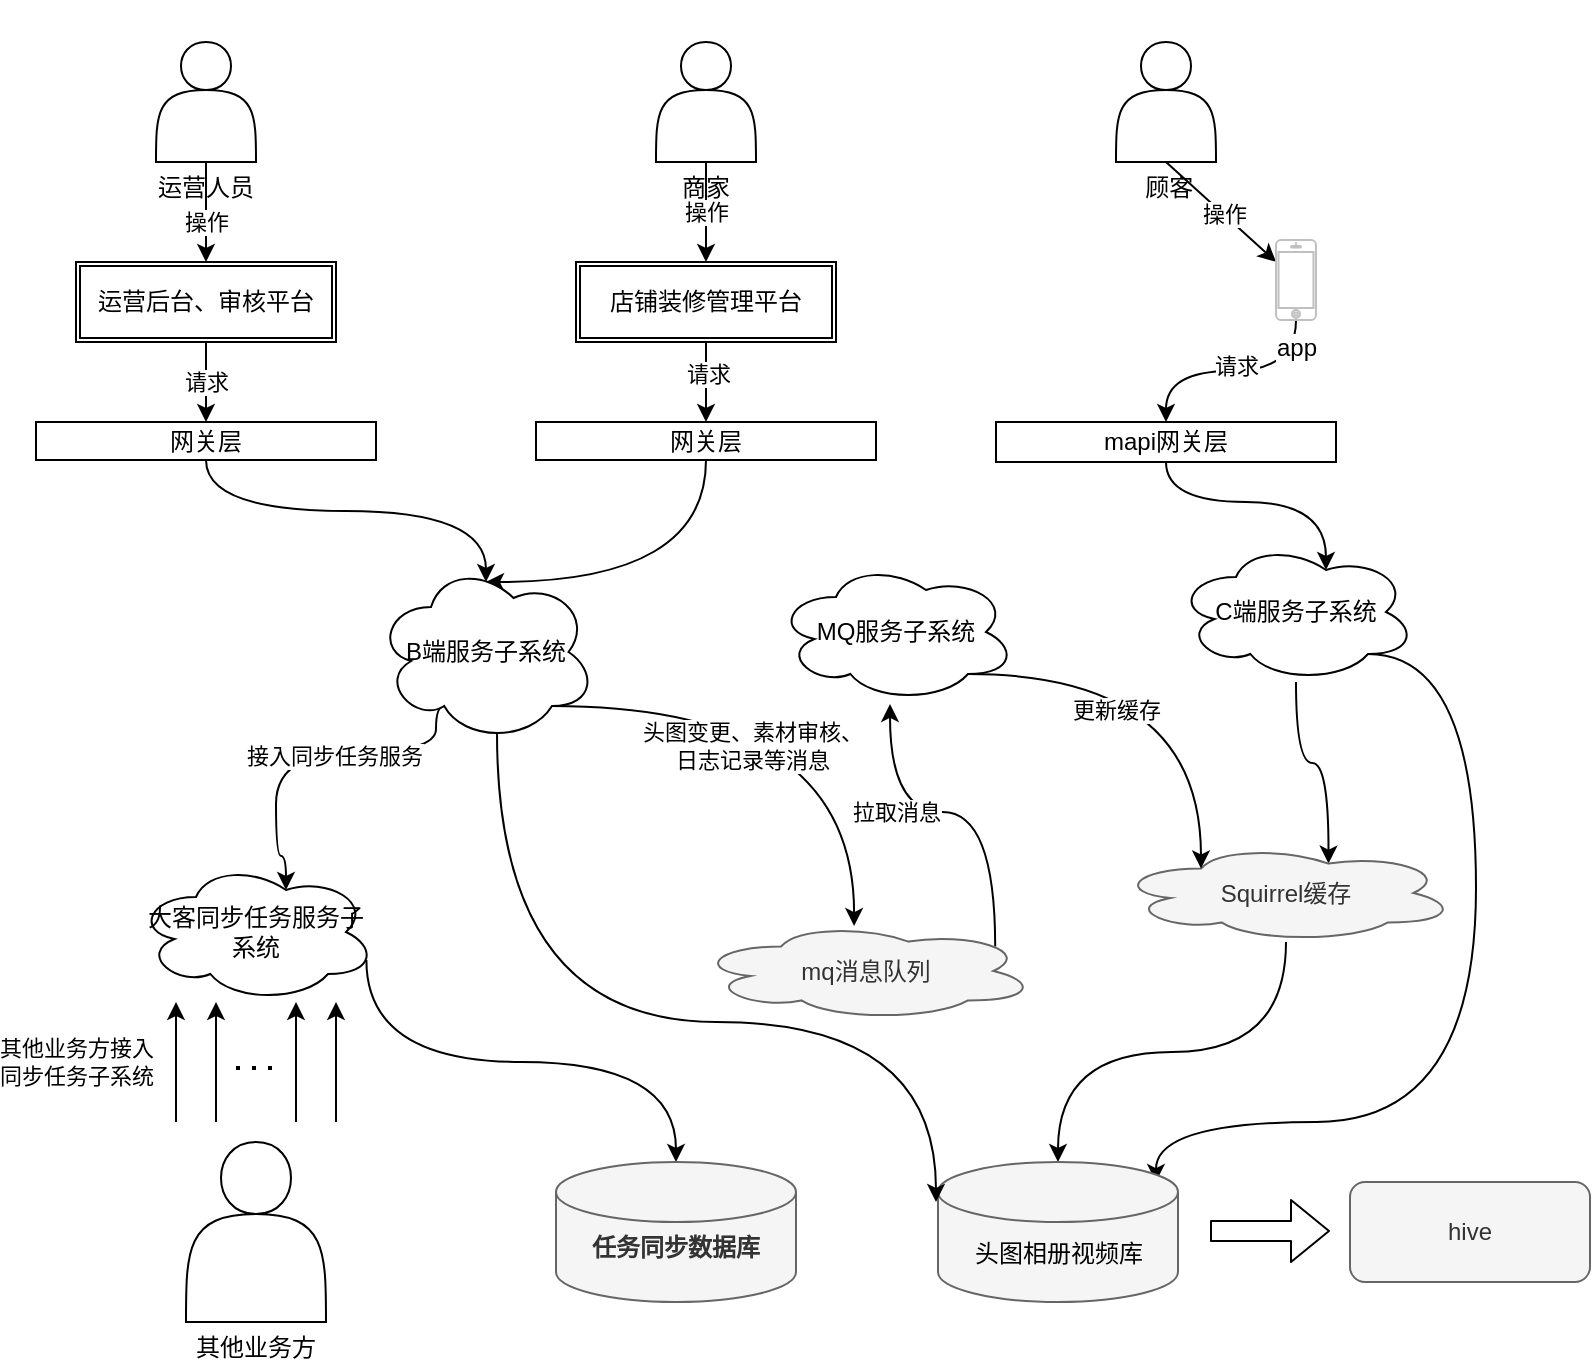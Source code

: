 <mxfile version="16.0.0" type="github">
  <diagram id="TTBKG6c9QzZhmfFjw63u" name="Page-1">
    <mxGraphModel dx="1230" dy="733" grid="1" gridSize="10" guides="1" tooltips="1" connect="1" arrows="1" fold="1" page="1" pageScale="1" pageWidth="827" pageHeight="1169" math="0" shadow="0">
      <root>
        <mxCell id="0" />
        <mxCell id="1" parent="0" />
        <mxCell id="XrlZ7V6Y86cmEpkcaqpt-39" value="" style="edgeStyle=orthogonalEdgeStyle;curved=1;rounded=0;orthogonalLoop=1;jettySize=auto;html=1;" edge="1" parent="1" source="XrlZ7V6Y86cmEpkcaqpt-1" target="XrlZ7V6Y86cmEpkcaqpt-38">
          <mxGeometry relative="1" as="geometry" />
        </mxCell>
        <mxCell id="XrlZ7V6Y86cmEpkcaqpt-40" value="操作" style="edgeLabel;html=1;align=center;verticalAlign=middle;resizable=0;points=[];" vertex="1" connectable="0" parent="XrlZ7V6Y86cmEpkcaqpt-39">
          <mxGeometry x="0.36" y="2" relative="1" as="geometry">
            <mxPoint x="-2" y="-4" as="offset" />
          </mxGeometry>
        </mxCell>
        <mxCell id="XrlZ7V6Y86cmEpkcaqpt-1" value="&lt;br&gt;&lt;br&gt;&lt;br&gt;&lt;br&gt;&lt;br&gt;&lt;br&gt;运营人员" style="shape=actor;whiteSpace=wrap;html=1;" vertex="1" parent="1">
          <mxGeometry x="110" y="220" width="50" height="60" as="geometry" />
        </mxCell>
        <mxCell id="XrlZ7V6Y86cmEpkcaqpt-43" style="edgeStyle=orthogonalEdgeStyle;curved=1;rounded=0;orthogonalLoop=1;jettySize=auto;html=1;exitX=0.5;exitY=0;exitDx=0;exitDy=0;entryX=0.5;entryY=0.111;entryDx=0;entryDy=0;entryPerimeter=0;" edge="1" parent="1" source="XrlZ7V6Y86cmEpkcaqpt-2" target="XrlZ7V6Y86cmEpkcaqpt-33">
          <mxGeometry relative="1" as="geometry" />
        </mxCell>
        <mxCell id="XrlZ7V6Y86cmEpkcaqpt-2" value="网关层" style="rounded=0;whiteSpace=wrap;html=1;direction=west;" vertex="1" parent="1">
          <mxGeometry x="50" y="410" width="170" height="19" as="geometry" />
        </mxCell>
        <mxCell id="XrlZ7V6Y86cmEpkcaqpt-45" value="操作" style="edgeStyle=orthogonalEdgeStyle;curved=1;rounded=0;orthogonalLoop=1;jettySize=auto;html=1;" edge="1" parent="1" source="XrlZ7V6Y86cmEpkcaqpt-3" target="XrlZ7V6Y86cmEpkcaqpt-44">
          <mxGeometry relative="1" as="geometry" />
        </mxCell>
        <mxCell id="XrlZ7V6Y86cmEpkcaqpt-3" value="&lt;br&gt;&lt;br&gt;&lt;br&gt;&lt;br&gt;&lt;br&gt;&lt;br&gt;商家" style="shape=actor;whiteSpace=wrap;html=1;" vertex="1" parent="1">
          <mxGeometry x="360" y="220" width="50" height="60" as="geometry" />
        </mxCell>
        <mxCell id="XrlZ7V6Y86cmEpkcaqpt-12" style="rounded=0;orthogonalLoop=1;jettySize=auto;html=1;exitX=0.5;exitY=1;exitDx=0;exitDy=0;" edge="1" parent="1" source="XrlZ7V6Y86cmEpkcaqpt-4" target="XrlZ7V6Y86cmEpkcaqpt-11">
          <mxGeometry relative="1" as="geometry" />
        </mxCell>
        <mxCell id="XrlZ7V6Y86cmEpkcaqpt-14" value="操作" style="edgeLabel;html=1;align=center;verticalAlign=middle;resizable=0;points=[];" vertex="1" connectable="0" parent="XrlZ7V6Y86cmEpkcaqpt-12">
          <mxGeometry x="0.051" relative="1" as="geometry">
            <mxPoint as="offset" />
          </mxGeometry>
        </mxCell>
        <mxCell id="XrlZ7V6Y86cmEpkcaqpt-4" value="&lt;br&gt;&amp;nbsp; &amp;nbsp; &amp;nbsp; &amp;nbsp; &amp;nbsp; &amp;nbsp; &amp;nbsp; &amp;nbsp; &amp;nbsp; &amp;nbsp; &amp;nbsp; &amp;nbsp; &amp;nbsp; &amp;nbsp; &amp;nbsp; &amp;nbsp; &amp;nbsp; &amp;nbsp; &amp;nbsp; &amp;nbsp; &amp;nbsp; &amp;nbsp; &amp;nbsp; &amp;nbsp; &amp;nbsp; &amp;nbsp; &amp;nbsp; &amp;nbsp; &amp;nbsp; &amp;nbsp; &amp;nbsp; &amp;nbsp; &amp;nbsp; &amp;nbsp; &amp;nbsp; &amp;nbsp;顾客" style="shape=actor;whiteSpace=wrap;html=1;" vertex="1" parent="1">
          <mxGeometry x="590" y="220" width="50" height="60" as="geometry" />
        </mxCell>
        <mxCell id="XrlZ7V6Y86cmEpkcaqpt-42" style="edgeStyle=orthogonalEdgeStyle;curved=1;rounded=0;orthogonalLoop=1;jettySize=auto;html=1;entryX=0.5;entryY=0.111;entryDx=0;entryDy=0;entryPerimeter=0;" edge="1" parent="1" source="XrlZ7V6Y86cmEpkcaqpt-7" target="XrlZ7V6Y86cmEpkcaqpt-33">
          <mxGeometry relative="1" as="geometry">
            <Array as="points">
              <mxPoint x="385" y="490" />
            </Array>
          </mxGeometry>
        </mxCell>
        <mxCell id="XrlZ7V6Y86cmEpkcaqpt-7" value="网关层" style="rounded=0;whiteSpace=wrap;html=1;direction=west;" vertex="1" parent="1">
          <mxGeometry x="300" y="410" width="170" height="19" as="geometry" />
        </mxCell>
        <mxCell id="XrlZ7V6Y86cmEpkcaqpt-18" style="edgeStyle=orthogonalEdgeStyle;rounded=0;orthogonalLoop=1;jettySize=auto;html=1;entryX=0.625;entryY=0.2;entryDx=0;entryDy=0;entryPerimeter=0;curved=1;" edge="1" parent="1" source="XrlZ7V6Y86cmEpkcaqpt-8" target="XrlZ7V6Y86cmEpkcaqpt-17">
          <mxGeometry relative="1" as="geometry">
            <mxPoint x="615" y="470" as="targetPoint" />
          </mxGeometry>
        </mxCell>
        <mxCell id="XrlZ7V6Y86cmEpkcaqpt-8" value="mapi网关层" style="rounded=0;whiteSpace=wrap;html=1;direction=west;" vertex="1" parent="1">
          <mxGeometry x="530" y="410" width="170" height="20" as="geometry" />
        </mxCell>
        <mxCell id="XrlZ7V6Y86cmEpkcaqpt-13" style="edgeStyle=orthogonalEdgeStyle;curved=1;rounded=0;orthogonalLoop=1;jettySize=auto;html=1;entryX=0.5;entryY=1;entryDx=0;entryDy=0;" edge="1" parent="1" source="XrlZ7V6Y86cmEpkcaqpt-11" target="XrlZ7V6Y86cmEpkcaqpt-8">
          <mxGeometry relative="1" as="geometry" />
        </mxCell>
        <mxCell id="XrlZ7V6Y86cmEpkcaqpt-15" value="请求" style="edgeLabel;html=1;align=center;verticalAlign=middle;resizable=0;points=[];" vertex="1" connectable="0" parent="XrlZ7V6Y86cmEpkcaqpt-13">
          <mxGeometry x="-0.037" y="-3" relative="1" as="geometry">
            <mxPoint as="offset" />
          </mxGeometry>
        </mxCell>
        <mxCell id="XrlZ7V6Y86cmEpkcaqpt-11" value="app" style="html=1;verticalLabelPosition=bottom;labelBackgroundColor=#ffffff;verticalAlign=top;shadow=0;dashed=0;strokeWidth=1;shape=mxgraph.ios7.misc.iphone;strokeColor=#c0c0c0;" vertex="1" parent="1">
          <mxGeometry x="670" y="319" width="20" height="40" as="geometry" />
        </mxCell>
        <mxCell id="XrlZ7V6Y86cmEpkcaqpt-28" style="edgeStyle=orthogonalEdgeStyle;curved=1;rounded=0;orthogonalLoop=1;jettySize=auto;html=1;entryX=0.625;entryY=0.2;entryDx=0;entryDy=0;entryPerimeter=0;" edge="1" parent="1" source="XrlZ7V6Y86cmEpkcaqpt-17" target="XrlZ7V6Y86cmEpkcaqpt-24">
          <mxGeometry relative="1" as="geometry" />
        </mxCell>
        <mxCell id="XrlZ7V6Y86cmEpkcaqpt-73" style="edgeStyle=orthogonalEdgeStyle;curved=1;rounded=0;orthogonalLoop=1;jettySize=auto;html=1;exitX=0.8;exitY=0.8;exitDx=0;exitDy=0;exitPerimeter=0;entryX=0.908;entryY=0.143;entryDx=0;entryDy=0;entryPerimeter=0;" edge="1" parent="1" source="XrlZ7V6Y86cmEpkcaqpt-17" target="XrlZ7V6Y86cmEpkcaqpt-21">
          <mxGeometry relative="1" as="geometry">
            <mxPoint x="618" y="780" as="targetPoint" />
            <Array as="points">
              <mxPoint x="770" y="526" />
              <mxPoint x="770" y="760" />
              <mxPoint x="610" y="760" />
            </Array>
          </mxGeometry>
        </mxCell>
        <mxCell id="XrlZ7V6Y86cmEpkcaqpt-17" value="C端服务子系统" style="ellipse;shape=cloud;whiteSpace=wrap;html=1;" vertex="1" parent="1">
          <mxGeometry x="620" y="470" width="120" height="70" as="geometry" />
        </mxCell>
        <mxCell id="XrlZ7V6Y86cmEpkcaqpt-29" style="edgeStyle=orthogonalEdgeStyle;curved=1;rounded=0;orthogonalLoop=1;jettySize=auto;html=1;" edge="1" parent="1" source="XrlZ7V6Y86cmEpkcaqpt-24" target="XrlZ7V6Y86cmEpkcaqpt-21">
          <mxGeometry relative="1" as="geometry" />
        </mxCell>
        <mxCell id="XrlZ7V6Y86cmEpkcaqpt-24" value="Squirrel缓存" style="ellipse;shape=cloud;whiteSpace=wrap;html=1;strokeColor=#666666;fillColor=#f5f5f5;fontColor=#333333;" vertex="1" parent="1">
          <mxGeometry x="590" y="621" width="170" height="49" as="geometry" />
        </mxCell>
        <mxCell id="XrlZ7V6Y86cmEpkcaqpt-31" value="" style="group" vertex="1" connectable="0" parent="1">
          <mxGeometry x="501" y="780" width="326" height="70" as="geometry" />
        </mxCell>
        <mxCell id="XrlZ7V6Y86cmEpkcaqpt-21" value="" style="shape=cylinder2;whiteSpace=wrap;html=1;boundedLbl=1;backgroundOutline=1;size=15;strokeColor=#666666;fillColor=#f5f5f5;fontColor=#333333;" vertex="1" parent="XrlZ7V6Y86cmEpkcaqpt-31">
          <mxGeometry width="120" height="70" as="geometry" />
        </mxCell>
        <mxCell id="XrlZ7V6Y86cmEpkcaqpt-23" value="hive" style="rounded=1;whiteSpace=wrap;html=1;strokeColor=#666666;fillColor=#f5f5f5;fontColor=#333333;" vertex="1" parent="XrlZ7V6Y86cmEpkcaqpt-31">
          <mxGeometry x="206" y="10" width="120" height="50" as="geometry" />
        </mxCell>
        <mxCell id="XrlZ7V6Y86cmEpkcaqpt-25" value="" style="shape=flexArrow;endArrow=classic;html=1;" edge="1" parent="XrlZ7V6Y86cmEpkcaqpt-31">
          <mxGeometry width="50" height="50" relative="1" as="geometry">
            <mxPoint x="136" y="34.5" as="sourcePoint" />
            <mxPoint x="196" y="34.5" as="targetPoint" />
          </mxGeometry>
        </mxCell>
        <mxCell id="XrlZ7V6Y86cmEpkcaqpt-22" value="头图相册视频库" style="text;html=1;align=center;verticalAlign=middle;resizable=0;points=[];autosize=1;" vertex="1" parent="XrlZ7V6Y86cmEpkcaqpt-31">
          <mxGeometry x="10" y="36" width="100" height="20" as="geometry" />
        </mxCell>
        <mxCell id="XrlZ7V6Y86cmEpkcaqpt-48" style="edgeStyle=orthogonalEdgeStyle;curved=1;rounded=0;orthogonalLoop=1;jettySize=auto;html=1;entryX=0.625;entryY=0.2;entryDx=0;entryDy=0;entryPerimeter=0;exitX=0.31;exitY=0.8;exitDx=0;exitDy=0;exitPerimeter=0;" edge="1" parent="1" source="XrlZ7V6Y86cmEpkcaqpt-33" target="XrlZ7V6Y86cmEpkcaqpt-36">
          <mxGeometry relative="1" as="geometry">
            <Array as="points">
              <mxPoint x="250" y="552" />
              <mxPoint x="250" y="575" />
              <mxPoint x="170" y="575" />
              <mxPoint x="170" y="627" />
              <mxPoint x="175" y="627" />
            </Array>
          </mxGeometry>
        </mxCell>
        <mxCell id="XrlZ7V6Y86cmEpkcaqpt-49" value="接入同步任务服务" style="edgeLabel;html=1;align=center;verticalAlign=middle;resizable=0;points=[];" vertex="1" connectable="0" parent="XrlZ7V6Y86cmEpkcaqpt-48">
          <mxGeometry x="-0.14" y="2" relative="1" as="geometry">
            <mxPoint as="offset" />
          </mxGeometry>
        </mxCell>
        <mxCell id="XrlZ7V6Y86cmEpkcaqpt-64" style="edgeStyle=orthogonalEdgeStyle;curved=1;rounded=0;orthogonalLoop=1;jettySize=auto;html=1;exitX=0.8;exitY=0.8;exitDx=0;exitDy=0;exitPerimeter=0;entryX=0.465;entryY=0.041;entryDx=0;entryDy=0;entryPerimeter=0;" edge="1" parent="1" source="XrlZ7V6Y86cmEpkcaqpt-33" target="XrlZ7V6Y86cmEpkcaqpt-58">
          <mxGeometry relative="1" as="geometry" />
        </mxCell>
        <mxCell id="XrlZ7V6Y86cmEpkcaqpt-65" value="头图变更、素材审核、&lt;br&gt;日志记录等消息" style="edgeLabel;html=1;align=center;verticalAlign=middle;resizable=0;points=[];" vertex="1" connectable="0" parent="XrlZ7V6Y86cmEpkcaqpt-64">
          <mxGeometry x="-0.234" y="-20" relative="1" as="geometry">
            <mxPoint as="offset" />
          </mxGeometry>
        </mxCell>
        <mxCell id="XrlZ7V6Y86cmEpkcaqpt-74" style="edgeStyle=orthogonalEdgeStyle;curved=1;rounded=0;orthogonalLoop=1;jettySize=auto;html=1;exitX=0.55;exitY=0.95;exitDx=0;exitDy=0;exitPerimeter=0;" edge="1" parent="1" source="XrlZ7V6Y86cmEpkcaqpt-33">
          <mxGeometry relative="1" as="geometry">
            <mxPoint x="500" y="800" as="targetPoint" />
            <Array as="points">
              <mxPoint x="281" y="710" />
              <mxPoint x="500" y="710" />
            </Array>
          </mxGeometry>
        </mxCell>
        <mxCell id="XrlZ7V6Y86cmEpkcaqpt-33" value="B端服务子系统" style="ellipse;shape=cloud;whiteSpace=wrap;html=1;" vertex="1" parent="1">
          <mxGeometry x="220" y="480" width="110" height="90" as="geometry" />
        </mxCell>
        <mxCell id="XrlZ7V6Y86cmEpkcaqpt-68" style="edgeStyle=orthogonalEdgeStyle;curved=1;rounded=0;orthogonalLoop=1;jettySize=auto;html=1;exitX=0.8;exitY=0.8;exitDx=0;exitDy=0;exitPerimeter=0;entryX=0.25;entryY=0.25;entryDx=0;entryDy=0;entryPerimeter=0;" edge="1" parent="1" source="XrlZ7V6Y86cmEpkcaqpt-35" target="XrlZ7V6Y86cmEpkcaqpt-24">
          <mxGeometry relative="1" as="geometry" />
        </mxCell>
        <mxCell id="XrlZ7V6Y86cmEpkcaqpt-69" value="更新缓存" style="edgeLabel;html=1;align=center;verticalAlign=middle;resizable=0;points=[];" vertex="1" connectable="0" parent="XrlZ7V6Y86cmEpkcaqpt-68">
          <mxGeometry x="-0.242" y="-18" relative="1" as="geometry">
            <mxPoint x="-7" as="offset" />
          </mxGeometry>
        </mxCell>
        <mxCell id="XrlZ7V6Y86cmEpkcaqpt-35" value="MQ服务子系统" style="ellipse;shape=cloud;whiteSpace=wrap;html=1;" vertex="1" parent="1">
          <mxGeometry x="420" y="480" width="120" height="70" as="geometry" />
        </mxCell>
        <mxCell id="XrlZ7V6Y86cmEpkcaqpt-71" style="edgeStyle=orthogonalEdgeStyle;curved=1;rounded=0;orthogonalLoop=1;jettySize=auto;html=1;exitX=0.96;exitY=0.7;exitDx=0;exitDy=0;exitPerimeter=0;" edge="1" parent="1" source="XrlZ7V6Y86cmEpkcaqpt-36" target="XrlZ7V6Y86cmEpkcaqpt-70">
          <mxGeometry relative="1" as="geometry">
            <Array as="points">
              <mxPoint x="215" y="730" />
              <mxPoint x="370" y="730" />
            </Array>
          </mxGeometry>
        </mxCell>
        <mxCell id="XrlZ7V6Y86cmEpkcaqpt-36" value="大客同步任务服务子系统" style="ellipse;shape=cloud;whiteSpace=wrap;html=1;" vertex="1" parent="1">
          <mxGeometry x="100" y="630" width="120" height="70" as="geometry" />
        </mxCell>
        <mxCell id="XrlZ7V6Y86cmEpkcaqpt-41" value="请求" style="edgeStyle=orthogonalEdgeStyle;curved=1;rounded=0;orthogonalLoop=1;jettySize=auto;html=1;" edge="1" parent="1" source="XrlZ7V6Y86cmEpkcaqpt-38" target="XrlZ7V6Y86cmEpkcaqpt-2">
          <mxGeometry relative="1" as="geometry" />
        </mxCell>
        <mxCell id="XrlZ7V6Y86cmEpkcaqpt-38" value="运营后台、审核平台" style="shape=ext;double=1;rounded=0;whiteSpace=wrap;html=1;" vertex="1" parent="1">
          <mxGeometry x="70" y="330" width="130" height="40" as="geometry" />
        </mxCell>
        <mxCell id="XrlZ7V6Y86cmEpkcaqpt-46" value="" style="edgeStyle=orthogonalEdgeStyle;curved=1;rounded=0;orthogonalLoop=1;jettySize=auto;html=1;" edge="1" parent="1" source="XrlZ7V6Y86cmEpkcaqpt-44" target="XrlZ7V6Y86cmEpkcaqpt-7">
          <mxGeometry relative="1" as="geometry" />
        </mxCell>
        <mxCell id="XrlZ7V6Y86cmEpkcaqpt-47" value="请求" style="edgeLabel;html=1;align=center;verticalAlign=middle;resizable=0;points=[];" vertex="1" connectable="0" parent="XrlZ7V6Y86cmEpkcaqpt-46">
          <mxGeometry x="-0.2" y="1" relative="1" as="geometry">
            <mxPoint as="offset" />
          </mxGeometry>
        </mxCell>
        <mxCell id="XrlZ7V6Y86cmEpkcaqpt-44" value="店铺装修管理平台" style="shape=ext;double=1;rounded=0;whiteSpace=wrap;html=1;" vertex="1" parent="1">
          <mxGeometry x="320" y="330" width="130" height="40" as="geometry" />
        </mxCell>
        <mxCell id="XrlZ7V6Y86cmEpkcaqpt-50" value="" style="endArrow=classic;html=1;rounded=0;" edge="1" parent="1">
          <mxGeometry width="50" height="50" relative="1" as="geometry">
            <mxPoint x="120" y="760" as="sourcePoint" />
            <mxPoint x="120" y="700" as="targetPoint" />
            <Array as="points" />
          </mxGeometry>
        </mxCell>
        <mxCell id="XrlZ7V6Y86cmEpkcaqpt-72" value="其他业务方接入&lt;br&gt;同步任务子系统" style="edgeLabel;html=1;align=center;verticalAlign=middle;resizable=0;points=[];" vertex="1" connectable="0" parent="XrlZ7V6Y86cmEpkcaqpt-50">
          <mxGeometry x="0.067" y="1" relative="1" as="geometry">
            <mxPoint x="-49" y="2" as="offset" />
          </mxGeometry>
        </mxCell>
        <mxCell id="XrlZ7V6Y86cmEpkcaqpt-51" value="" style="endArrow=classic;html=1;rounded=0;" edge="1" parent="1">
          <mxGeometry width="50" height="50" relative="1" as="geometry">
            <mxPoint x="140" y="760" as="sourcePoint" />
            <mxPoint x="140" y="700" as="targetPoint" />
            <Array as="points" />
          </mxGeometry>
        </mxCell>
        <mxCell id="XrlZ7V6Y86cmEpkcaqpt-52" value="" style="endArrow=classic;html=1;rounded=0;" edge="1" parent="1">
          <mxGeometry width="50" height="50" relative="1" as="geometry">
            <mxPoint x="200" y="760" as="sourcePoint" />
            <mxPoint x="200" y="700" as="targetPoint" />
            <Array as="points" />
          </mxGeometry>
        </mxCell>
        <mxCell id="XrlZ7V6Y86cmEpkcaqpt-54" value="" style="endArrow=classic;html=1;rounded=0;" edge="1" parent="1">
          <mxGeometry width="50" height="50" relative="1" as="geometry">
            <mxPoint x="180" y="760" as="sourcePoint" />
            <mxPoint x="180" y="700" as="targetPoint" />
            <Array as="points" />
          </mxGeometry>
        </mxCell>
        <mxCell id="XrlZ7V6Y86cmEpkcaqpt-55" value="" style="endArrow=none;dashed=1;html=1;dashPattern=1 3;strokeWidth=2;rounded=0;" edge="1" parent="1">
          <mxGeometry width="50" height="50" relative="1" as="geometry">
            <mxPoint x="150" y="733" as="sourcePoint" />
            <mxPoint x="170" y="733" as="targetPoint" />
          </mxGeometry>
        </mxCell>
        <mxCell id="XrlZ7V6Y86cmEpkcaqpt-56" value="&lt;br&gt;&lt;br&gt;&lt;br&gt;&lt;br&gt;&lt;br&gt;&lt;br&gt;&lt;br&gt;&lt;br&gt;其他业务方" style="shape=actor;whiteSpace=wrap;html=1;" vertex="1" parent="1">
          <mxGeometry x="125" y="770" width="70" height="90" as="geometry" />
        </mxCell>
        <mxCell id="XrlZ7V6Y86cmEpkcaqpt-66" style="edgeStyle=orthogonalEdgeStyle;curved=1;rounded=0;orthogonalLoop=1;jettySize=auto;html=1;exitX=0.88;exitY=0.25;exitDx=0;exitDy=0;exitPerimeter=0;entryX=0.475;entryY=1.014;entryDx=0;entryDy=0;entryPerimeter=0;" edge="1" parent="1" source="XrlZ7V6Y86cmEpkcaqpt-58" target="XrlZ7V6Y86cmEpkcaqpt-35">
          <mxGeometry relative="1" as="geometry" />
        </mxCell>
        <mxCell id="XrlZ7V6Y86cmEpkcaqpt-67" value="拉取消息" style="edgeLabel;html=1;align=center;verticalAlign=middle;resizable=0;points=[];" vertex="1" connectable="0" parent="XrlZ7V6Y86cmEpkcaqpt-66">
          <mxGeometry x="0.381" y="-3" relative="1" as="geometry">
            <mxPoint as="offset" />
          </mxGeometry>
        </mxCell>
        <mxCell id="XrlZ7V6Y86cmEpkcaqpt-58" value="mq消息队列" style="ellipse;shape=cloud;whiteSpace=wrap;html=1;strokeColor=#666666;fillColor=#f5f5f5;fontColor=#333333;" vertex="1" parent="1">
          <mxGeometry x="380" y="660" width="170" height="49" as="geometry" />
        </mxCell>
        <mxCell id="XrlZ7V6Y86cmEpkcaqpt-70" value="&lt;br&gt;&lt;b&gt;任务同步数据库&lt;/b&gt;" style="shape=cylinder2;whiteSpace=wrap;html=1;boundedLbl=1;backgroundOutline=1;size=15;strokeColor=#666666;fillColor=#f5f5f5;fontColor=#333333;" vertex="1" parent="1">
          <mxGeometry x="310" y="780" width="120" height="70" as="geometry" />
        </mxCell>
      </root>
    </mxGraphModel>
  </diagram>
</mxfile>
